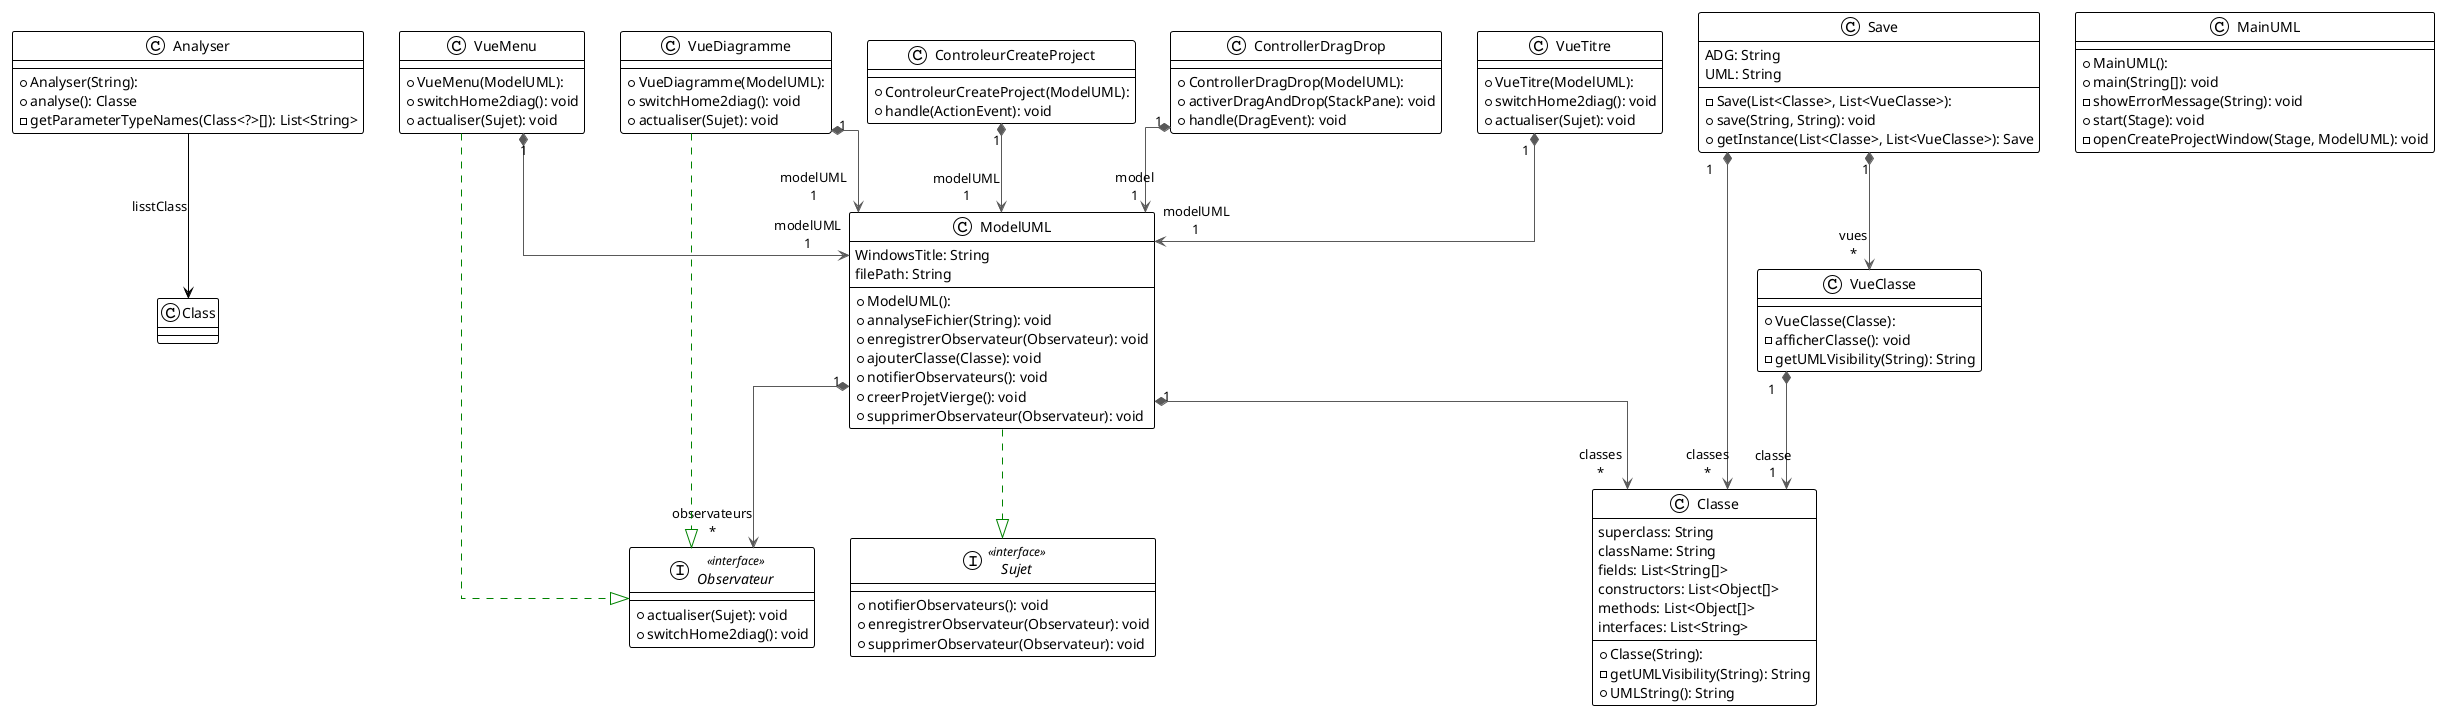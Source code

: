 @startuml

!theme plain
top to bottom direction
skinparam linetype ortho

class Analyser {
  + Analyser(String): 
  + analyse(): Classe
  - getParameterTypeNames(Class<?>[]): List<String>
}
class Classe {
  + Classe(String): 
  - getUMLVisibility(String): String
  + UMLString(): String
   superclass: String
   className: String
   fields: List<String[]>
   constructors: List<Object[]>
   methods: List<Object[]>
   interfaces: List<String>
}

class ControleurCreateProject {
  + ControleurCreateProject(ModelUML): 
  + handle(ActionEvent): void
}
class ControllerDragDrop {
  + ControllerDragDrop(ModelUML): 
  + activerDragAndDrop(StackPane): void
  + handle(DragEvent): void
}


class MainUML {
  + MainUML(): 
  + main(String[]): void
  - showErrorMessage(String): void
  + start(Stage): void
  - openCreateProjectWindow(Stage, ModelUML): void
}
class ModelUML {
  + ModelUML(): 
  + annalyseFichier(String): void
  + enregistrerObservateur(Observateur): void
  + ajouterClasse(Classe): void
  + notifierObservateurs(): void
  + creerProjetVierge(): void
  + supprimerObservateur(Observateur): void
   WindowsTitle: String
   filePath: String
}
interface Observateur << interface >> {
  + actualiser(Sujet): void
  + switchHome2diag(): void
}
class Save {
  - Save(List<Classe>, List<VueClasse>): 
  + save(String, String): void
  + getInstance(List<Classe>, List<VueClasse>): Save
   ADG: String
   UML: String
}
interface Sujet << interface >> {
  + notifierObservateurs(): void
  + enregistrerObservateur(Observateur): void
  + supprimerObservateur(Observateur): void
}

class Class


class VueClasse {
  + VueClasse(Classe): 
  - afficherClasse(): void
  - getUMLVisibility(String): String
}
class VueDiagramme {
  + VueDiagramme(ModelUML): 
  + switchHome2diag(): void
  + actualiser(Sujet): void
}
class VueMenu {
  + VueMenu(ModelUML): 
  + switchHome2diag(): void
  + actualiser(Sujet): void
}
class VueTitre {
  + VueTitre(ModelUML): 
  + switchHome2diag(): void
  + actualiser(Sujet): void
}


ControleurCreateProject "1" *-[#595959,plain]-> "modelUML\n1" ModelUML                
ControllerDragDrop      "1" *-[#595959,plain]-> "model\n1" ModelUML                

ModelUML                "1" *-[#595959,plain]-> "classes\n*" Classe                  
ModelUML                "1" *-[#595959,plain]-> "observateurs\n*" Observateur             
ModelUML                 -[#008200,dashed]-^  Sujet                   

Save                    "1" *-[#595959,plain]-> "classes\n*" Classe                  
Save                    "1" *-[#595959,plain]-> "vues\n*" VueClasse               
VueClasse               "1" *-[#595959,plain]-> "classe\n1" Classe                  
VueDiagramme            "1" *-[#595959,plain]-> "modelUML\n1" ModelUML                
VueDiagramme             -[#008200,dashed]-^  Observateur             
VueMenu                 "1" *-[#595959,plain]-> "modelUML\n1" ModelUML                
VueMenu                  -[#008200,dashed]-^  Observateur             
VueTitre                "1" *-[#595959,plain]-> "modelUML\n1" ModelUML                
Analyser                --> Class   : lisstClass
@enduml
